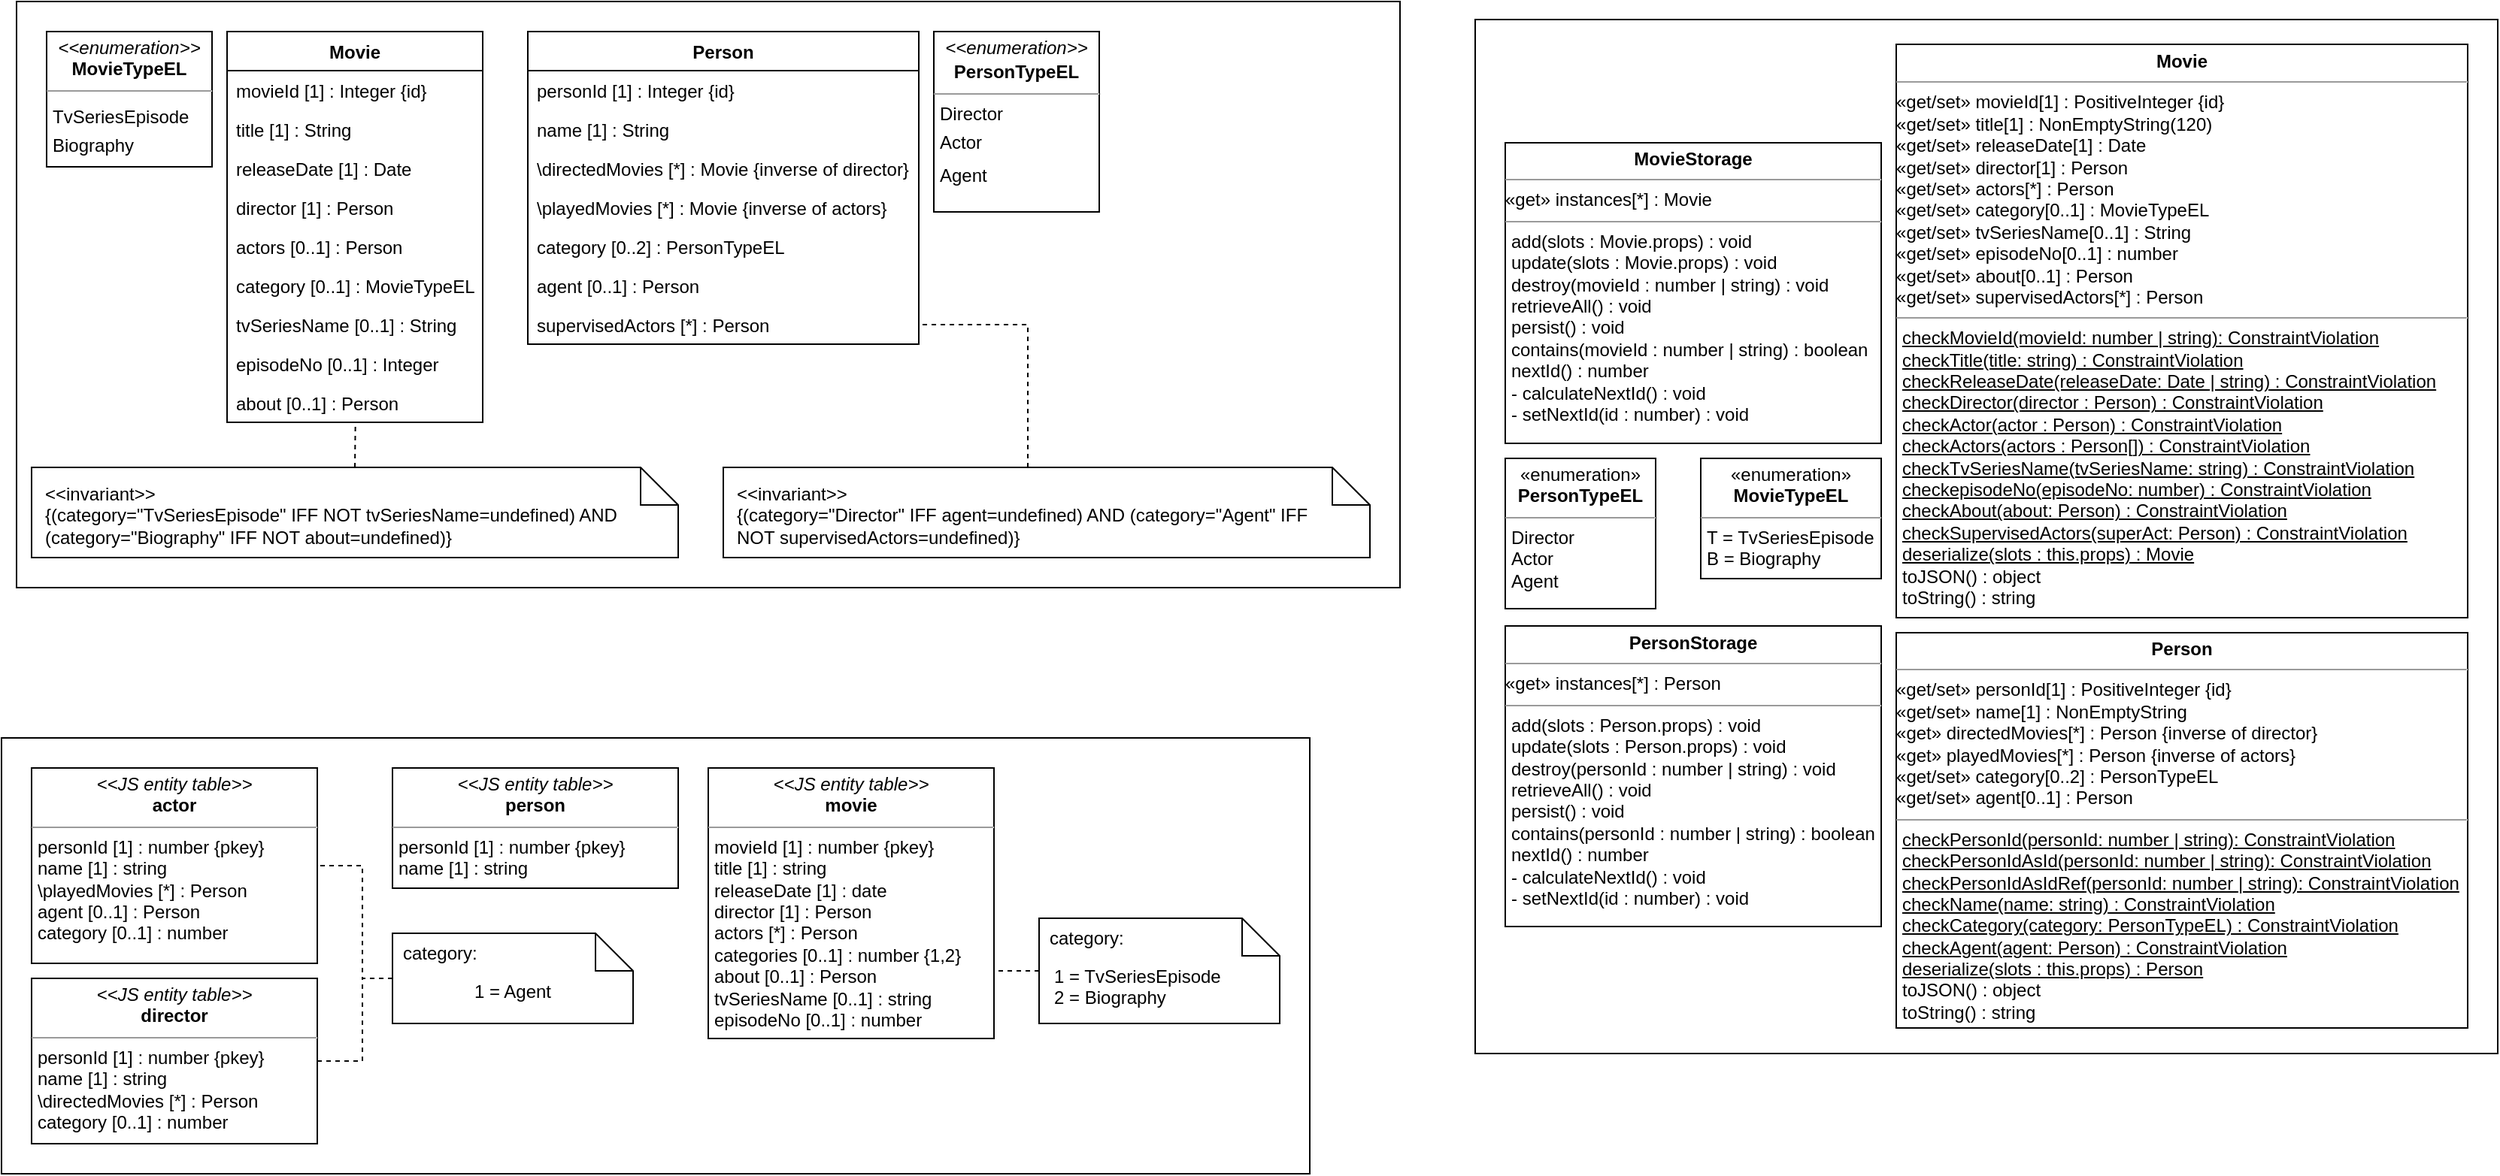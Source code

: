 <mxfile version="14.4.3" type="device"><diagram id="C5RBs43oDa-KdzZeNtuy" name="Page-1"><mxGraphModel dx="2370" dy="1370" grid="1" gridSize="10" guides="1" tooltips="1" connect="1" arrows="1" fold="1" page="1" pageScale="1" pageWidth="827" pageHeight="1169" math="0" shadow="0"><root><mxCell id="WIyWlLk6GJQsqaUBKTNV-0"/><mxCell id="WIyWlLk6GJQsqaUBKTNV-1" parent="WIyWlLk6GJQsqaUBKTNV-0"/><mxCell id="AiDLOVxyyyKSVVSem9uU-31" value="" style="rounded=0;whiteSpace=wrap;html=1;" vertex="1" parent="WIyWlLk6GJQsqaUBKTNV-1"><mxGeometry x="40" y="720" width="870" height="290" as="geometry"/></mxCell><mxCell id="AiDLOVxyyyKSVVSem9uU-30" value="" style="rounded=0;whiteSpace=wrap;html=1;" vertex="1" parent="WIyWlLk6GJQsqaUBKTNV-1"><mxGeometry x="1020" y="242" width="680" height="688" as="geometry"/></mxCell><mxCell id="AiDLOVxyyyKSVVSem9uU-29" value="" style="rounded=0;whiteSpace=wrap;html=1;" vertex="1" parent="WIyWlLk6GJQsqaUBKTNV-1"><mxGeometry x="50" y="230" width="920" height="390" as="geometry"/></mxCell><mxCell id="E2yYPZg1wh969ZT313KY-0" value="Movie" style="swimlane;fontStyle=1;childLayout=stackLayout;horizontal=1;startSize=26;fillColor=none;horizontalStack=0;resizeParent=1;resizeParentMax=0;resizeLast=0;collapsible=1;marginBottom=0;" parent="WIyWlLk6GJQsqaUBKTNV-1" vertex="1"><mxGeometry x="190" y="250" width="170" height="260" as="geometry"/></mxCell><mxCell id="E2yYPZg1wh969ZT313KY-1" value="movieId [1] : Integer {id}" style="text;strokeColor=none;fillColor=none;align=left;verticalAlign=top;spacingLeft=4;spacingRight=4;overflow=hidden;rotatable=0;points=[[0,0.5],[1,0.5]];portConstraint=eastwest;" parent="E2yYPZg1wh969ZT313KY-0" vertex="1"><mxGeometry y="26" width="170" height="26" as="geometry"/></mxCell><mxCell id="E2yYPZg1wh969ZT313KY-2" value="title [1] : String" style="text;strokeColor=none;fillColor=none;align=left;verticalAlign=top;spacingLeft=4;spacingRight=4;overflow=hidden;rotatable=0;points=[[0,0.5],[1,0.5]];portConstraint=eastwest;" parent="E2yYPZg1wh969ZT313KY-0" vertex="1"><mxGeometry y="52" width="170" height="26" as="geometry"/></mxCell><mxCell id="E2yYPZg1wh969ZT313KY-3" value="releaseDate [1] : Date" style="text;strokeColor=none;fillColor=none;align=left;verticalAlign=top;spacingLeft=4;spacingRight=4;overflow=hidden;rotatable=0;points=[[0,0.5],[1,0.5]];portConstraint=eastwest;" parent="E2yYPZg1wh969ZT313KY-0" vertex="1"><mxGeometry y="78" width="170" height="26" as="geometry"/></mxCell><mxCell id="E2yYPZg1wh969ZT313KY-18" value="director [1] : Person" style="text;strokeColor=none;fillColor=none;align=left;verticalAlign=top;spacingLeft=4;spacingRight=4;overflow=hidden;rotatable=0;points=[[0,0.5],[1,0.5]];portConstraint=eastwest;" parent="E2yYPZg1wh969ZT313KY-0" vertex="1"><mxGeometry y="104" width="170" height="26" as="geometry"/></mxCell><mxCell id="E2yYPZg1wh969ZT313KY-19" value="actors [0..1] : Person" style="text;strokeColor=none;fillColor=none;align=left;verticalAlign=top;spacingLeft=4;spacingRight=4;overflow=hidden;rotatable=0;points=[[0,0.5],[1,0.5]];portConstraint=eastwest;" parent="E2yYPZg1wh969ZT313KY-0" vertex="1"><mxGeometry y="130" width="170" height="26" as="geometry"/></mxCell><mxCell id="E2yYPZg1wh969ZT313KY-4" value="category [0..1] : MovieTypeEL" style="text;strokeColor=none;fillColor=none;align=left;verticalAlign=top;spacingLeft=4;spacingRight=4;overflow=hidden;rotatable=0;points=[[0,0.5],[1,0.5]];portConstraint=eastwest;" parent="E2yYPZg1wh969ZT313KY-0" vertex="1"><mxGeometry y="156" width="170" height="26" as="geometry"/></mxCell><mxCell id="E2yYPZg1wh969ZT313KY-7" value="tvSeriesName [0..1] : String" style="text;strokeColor=none;fillColor=none;align=left;verticalAlign=top;spacingLeft=4;spacingRight=4;overflow=hidden;rotatable=0;points=[[0,0.5],[1,0.5]];portConstraint=eastwest;" parent="E2yYPZg1wh969ZT313KY-0" vertex="1"><mxGeometry y="182" width="170" height="26" as="geometry"/></mxCell><mxCell id="E2yYPZg1wh969ZT313KY-5" value="episodeNo [0..1] : Integer" style="text;strokeColor=none;fillColor=none;align=left;verticalAlign=top;spacingLeft=4;spacingRight=4;overflow=hidden;rotatable=0;points=[[0,0.5],[1,0.5]];portConstraint=eastwest;" parent="E2yYPZg1wh969ZT313KY-0" vertex="1"><mxGeometry y="208" width="170" height="26" as="geometry"/></mxCell><mxCell id="E2yYPZg1wh969ZT313KY-6" value="about [0..1] : Person" style="text;strokeColor=none;fillColor=none;align=left;verticalAlign=top;spacingLeft=4;spacingRight=4;overflow=hidden;rotatable=0;points=[[0,0.5],[1,0.5]];portConstraint=eastwest;" parent="E2yYPZg1wh969ZT313KY-0" vertex="1"><mxGeometry y="234" width="170" height="26" as="geometry"/></mxCell><mxCell id="E2yYPZg1wh969ZT313KY-15" value="&lt;p style=&quot;margin: 0px ; margin-top: 4px ; text-align: center&quot;&gt;&lt;i&gt;&amp;lt;&amp;lt;enumeration&amp;gt;&amp;gt;&lt;/i&gt;&lt;br&gt;&lt;b&gt;MovieTypeEL&lt;/b&gt;&lt;/p&gt;&lt;hr size=&quot;1&quot;&gt;&lt;p style=&quot;margin: 0px 0px 0px 4px ; line-height: 190%&quot;&gt;TvSeriesEpisode&lt;/p&gt;&lt;p style=&quot;margin: 0px ; margin-left: 4px&quot;&gt;Biography&lt;/p&gt;" style="verticalAlign=top;align=left;overflow=fill;fontSize=12;fontFamily=Helvetica;html=1;" parent="WIyWlLk6GJQsqaUBKTNV-1" vertex="1"><mxGeometry x="70" y="250" width="110" height="90" as="geometry"/></mxCell><mxCell id="E2yYPZg1wh969ZT313KY-17" style="edgeStyle=orthogonalEdgeStyle;rounded=0;orthogonalLoop=1;jettySize=auto;html=1;exitX=0.5;exitY=0;exitDx=0;exitDy=0;exitPerimeter=0;entryX=0.502;entryY=1.026;entryDx=0;entryDy=0;entryPerimeter=0;dashed=1;endArrow=none;endFill=0;" parent="WIyWlLk6GJQsqaUBKTNV-1" source="E2yYPZg1wh969ZT313KY-16" target="E2yYPZg1wh969ZT313KY-6" edge="1"><mxGeometry relative="1" as="geometry"/></mxCell><mxCell id="E2yYPZg1wh969ZT313KY-16" value="&amp;lt;&amp;lt;invariant&amp;gt;&amp;gt;&lt;br&gt;{(category=&quot;TvSeriesEpisode&quot; IFF NOT tvSeriesName=undefined) AND (category=&quot;Biography&quot; IFF NOT about=undefined)}" style="shape=note2;boundedLbl=1;whiteSpace=wrap;html=1;size=25;verticalAlign=top;align=left;spacingLeft=7;spacingTop=-21;" parent="WIyWlLk6GJQsqaUBKTNV-1" vertex="1"><mxGeometry x="60" y="540" width="430" height="60" as="geometry"/></mxCell><mxCell id="E2yYPZg1wh969ZT313KY-25" value="Person" style="swimlane;fontStyle=1;childLayout=stackLayout;horizontal=1;startSize=26;fillColor=none;horizontalStack=0;resizeParent=1;resizeParentMax=0;resizeLast=0;collapsible=1;marginBottom=0;align=center;" parent="WIyWlLk6GJQsqaUBKTNV-1" vertex="1"><mxGeometry x="390" y="250" width="260" height="208" as="geometry"/></mxCell><mxCell id="E2yYPZg1wh969ZT313KY-26" value="personId [1] : Integer {id}" style="text;strokeColor=none;fillColor=none;align=left;verticalAlign=top;spacingLeft=4;spacingRight=4;overflow=hidden;rotatable=0;points=[[0,0.5],[1,0.5]];portConstraint=eastwest;" parent="E2yYPZg1wh969ZT313KY-25" vertex="1"><mxGeometry y="26" width="260" height="26" as="geometry"/></mxCell><mxCell id="E2yYPZg1wh969ZT313KY-27" value="name [1] : String" style="text;strokeColor=none;fillColor=none;align=left;verticalAlign=top;spacingLeft=4;spacingRight=4;overflow=hidden;rotatable=0;points=[[0,0.5],[1,0.5]];portConstraint=eastwest;" parent="E2yYPZg1wh969ZT313KY-25" vertex="1"><mxGeometry y="52" width="260" height="26" as="geometry"/></mxCell><mxCell id="E2yYPZg1wh969ZT313KY-33" value="\directedMovies [*] : Movie {inverse of director}" style="text;strokeColor=none;fillColor=none;align=left;verticalAlign=top;spacingLeft=4;spacingRight=4;overflow=hidden;rotatable=0;points=[[0,0.5],[1,0.5]];portConstraint=eastwest;" parent="E2yYPZg1wh969ZT313KY-25" vertex="1"><mxGeometry y="78" width="260" height="26" as="geometry"/></mxCell><mxCell id="E2yYPZg1wh969ZT313KY-34" value="\playedMovies [*] : Movie {inverse of actors}" style="text;strokeColor=none;fillColor=none;align=left;verticalAlign=top;spacingLeft=4;spacingRight=4;overflow=hidden;rotatable=0;points=[[0,0.5],[1,0.5]];portConstraint=eastwest;" parent="E2yYPZg1wh969ZT313KY-25" vertex="1"><mxGeometry y="104" width="260" height="26" as="geometry"/></mxCell><mxCell id="E2yYPZg1wh969ZT313KY-29" value="category [0..2] : PersonTypeEL" style="text;strokeColor=none;fillColor=none;align=left;verticalAlign=top;spacingLeft=4;spacingRight=4;overflow=hidden;rotatable=0;points=[[0,0.5],[1,0.5]];portConstraint=eastwest;" parent="E2yYPZg1wh969ZT313KY-25" vertex="1"><mxGeometry y="130" width="260" height="26" as="geometry"/></mxCell><mxCell id="E2yYPZg1wh969ZT313KY-31" value="agent [0..1] : Person" style="text;strokeColor=none;fillColor=none;align=left;verticalAlign=top;spacingLeft=4;spacingRight=4;overflow=hidden;rotatable=0;points=[[0,0.5],[1,0.5]];portConstraint=eastwest;" parent="E2yYPZg1wh969ZT313KY-25" vertex="1"><mxGeometry y="156" width="260" height="26" as="geometry"/></mxCell><mxCell id="E2yYPZg1wh969ZT313KY-32" value="supervisedActors [*] : Person" style="text;strokeColor=none;fillColor=none;align=left;verticalAlign=top;spacingLeft=4;spacingRight=4;overflow=hidden;rotatable=0;points=[[0,0.5],[1,0.5]];portConstraint=eastwest;" parent="E2yYPZg1wh969ZT313KY-25" vertex="1"><mxGeometry y="182" width="260" height="26" as="geometry"/></mxCell><mxCell id="E2yYPZg1wh969ZT313KY-30" value="&lt;p style=&quot;margin: 4px 0px 0px ; text-align: center ; line-height: 130%&quot;&gt;&lt;i&gt;&amp;lt;&amp;lt;enumeration&amp;gt;&amp;gt;&lt;/i&gt;&lt;br&gt;&lt;b&gt;PersonTypeEL&lt;/b&gt;&lt;/p&gt;&lt;hr size=&quot;1&quot;&gt;&lt;p style=&quot;margin: 0px 0px 0px 4px ; line-height: 120%&quot;&gt;Director&lt;/p&gt;&lt;p style=&quot;margin: 0px 0px 0px 4px ; line-height: 190%&quot;&gt;&lt;span style=&quot;line-height: 60%&quot;&gt;Actor&lt;/span&gt;&lt;/p&gt;&lt;p style=&quot;margin: 0px 0px 0px 4px ; line-height: 190%&quot;&gt;&lt;span style=&quot;line-height: 60%&quot;&gt;Agent&lt;/span&gt;&lt;/p&gt;" style="verticalAlign=top;align=left;overflow=fill;fontSize=12;fontFamily=Helvetica;html=1;" parent="WIyWlLk6GJQsqaUBKTNV-1" vertex="1"><mxGeometry x="660" y="250" width="110" height="120" as="geometry"/></mxCell><mxCell id="E2yYPZg1wh969ZT313KY-37" style="edgeStyle=orthogonalEdgeStyle;rounded=0;orthogonalLoop=1;jettySize=auto;html=1;exitX=0;exitY=0;exitDx=202.5;exitDy=0;exitPerimeter=0;entryX=1;entryY=0.5;entryDx=0;entryDy=0;dashed=1;endArrow=none;endFill=0;" parent="WIyWlLk6GJQsqaUBKTNV-1" source="E2yYPZg1wh969ZT313KY-36" target="E2yYPZg1wh969ZT313KY-32" edge="1"><mxGeometry relative="1" as="geometry"/></mxCell><mxCell id="E2yYPZg1wh969ZT313KY-36" value="&amp;lt;&amp;lt;invariant&amp;gt;&amp;gt;&lt;br&gt;{(category=&quot;Director&quot; IFF agent=undefined) AND (category=&quot;Agent&quot; IFF &lt;br&gt;NOT supervisedActors=undefined)}" style="shape=note2;boundedLbl=1;whiteSpace=wrap;html=1;size=25;verticalAlign=top;align=left;spacingLeft=7;spacingTop=-21;" parent="WIyWlLk6GJQsqaUBKTNV-1" vertex="1"><mxGeometry x="520" y="540" width="430" height="60" as="geometry"/></mxCell><mxCell id="AiDLOVxyyyKSVVSem9uU-4" value="&lt;p style=&quot;margin: 0px ; margin-top: 4px ; text-align: center&quot;&gt;&lt;i&gt;&amp;lt;&amp;lt;JS entity table&amp;gt;&amp;gt;&lt;/i&gt;&lt;br&gt;&lt;b&gt;person&lt;/b&gt;&lt;/p&gt;&lt;hr size=&quot;1&quot;&gt;&lt;p style=&quot;margin: 0px ; margin-left: 4px&quot;&gt;personId [1] : number {pkey}&lt;/p&gt;&lt;p style=&quot;margin: 0px ; margin-left: 4px&quot;&gt;name [1] : string&lt;/p&gt;" style="verticalAlign=top;align=left;overflow=fill;fontSize=12;fontFamily=Helvetica;html=1;" vertex="1" parent="WIyWlLk6GJQsqaUBKTNV-1"><mxGeometry x="300" y="740" width="190" height="80" as="geometry"/></mxCell><mxCell id="AiDLOVxyyyKSVVSem9uU-5" value="&lt;p style=&quot;margin: 0px ; margin-top: 4px ; text-align: center&quot;&gt;&lt;i&gt;&amp;lt;&amp;lt;JS entity table&amp;gt;&amp;gt;&lt;/i&gt;&lt;br&gt;&lt;b&gt;actor&lt;/b&gt;&lt;/p&gt;&lt;hr size=&quot;1&quot;&gt;&lt;p style=&quot;margin: 0px ; margin-left: 4px&quot;&gt;personId [1] : number {pkey}&lt;/p&gt;&lt;p style=&quot;margin: 0px ; margin-left: 4px&quot;&gt;name [1] : string&lt;/p&gt;&lt;p style=&quot;margin: 0px ; margin-left: 4px&quot;&gt;\playedMovies [*] : Person&lt;/p&gt;&lt;p style=&quot;margin: 0px ; margin-left: 4px&quot;&gt;agent [0..1] : Person&lt;/p&gt;&lt;p style=&quot;margin: 0px ; margin-left: 4px&quot;&gt;category [0..1] : number&lt;/p&gt;" style="verticalAlign=top;align=left;overflow=fill;fontSize=12;fontFamily=Helvetica;html=1;" vertex="1" parent="WIyWlLk6GJQsqaUBKTNV-1"><mxGeometry x="60" y="740" width="190" height="130" as="geometry"/></mxCell><mxCell id="AiDLOVxyyyKSVVSem9uU-6" value="&lt;p style=&quot;margin: 0px ; margin-top: 4px ; text-align: center&quot;&gt;&lt;i&gt;&amp;lt;&amp;lt;JS entity table&amp;gt;&amp;gt;&lt;/i&gt;&lt;br&gt;&lt;b&gt;director&lt;/b&gt;&lt;/p&gt;&lt;hr size=&quot;1&quot;&gt;&lt;p style=&quot;margin: 0px ; margin-left: 4px&quot;&gt;personId [1] : number {pkey}&lt;/p&gt;&lt;p style=&quot;margin: 0px ; margin-left: 4px&quot;&gt;name [1] : string&lt;/p&gt;&lt;p style=&quot;margin: 0px ; margin-left: 4px&quot;&gt;\directedMovies [*] : Person&lt;/p&gt;&lt;p style=&quot;margin: 0px ; margin-left: 4px&quot;&gt;category [0..1] : number&lt;/p&gt;" style="verticalAlign=top;align=left;overflow=fill;fontSize=12;fontFamily=Helvetica;html=1;" vertex="1" parent="WIyWlLk6GJQsqaUBKTNV-1"><mxGeometry x="60" y="880" width="190" height="110" as="geometry"/></mxCell><mxCell id="AiDLOVxyyyKSVVSem9uU-10" style="edgeStyle=orthogonalEdgeStyle;rounded=0;orthogonalLoop=1;jettySize=auto;html=1;exitX=0;exitY=0.5;exitDx=0;exitDy=0;exitPerimeter=0;entryX=1;entryY=0.5;entryDx=0;entryDy=0;dashed=1;endArrow=none;endFill=0;" edge="1" parent="WIyWlLk6GJQsqaUBKTNV-1" source="AiDLOVxyyyKSVVSem9uU-8" target="AiDLOVxyyyKSVVSem9uU-6"><mxGeometry relative="1" as="geometry"><Array as="points"><mxPoint x="280" y="880"/><mxPoint x="280" y="935"/></Array></mxGeometry></mxCell><mxCell id="AiDLOVxyyyKSVVSem9uU-11" style="edgeStyle=orthogonalEdgeStyle;rounded=0;orthogonalLoop=1;jettySize=auto;html=1;exitX=0;exitY=0.5;exitDx=0;exitDy=0;exitPerimeter=0;entryX=1;entryY=0.5;entryDx=0;entryDy=0;dashed=1;endArrow=none;endFill=0;" edge="1" parent="WIyWlLk6GJQsqaUBKTNV-1" source="AiDLOVxyyyKSVVSem9uU-8" target="AiDLOVxyyyKSVVSem9uU-5"><mxGeometry relative="1" as="geometry"><Array as="points"><mxPoint x="280" y="880"/><mxPoint x="280" y="805"/></Array></mxGeometry></mxCell><mxCell id="AiDLOVxyyyKSVVSem9uU-8" value="1 = Agent" style="shape=note2;boundedLbl=1;whiteSpace=wrap;html=1;size=25;verticalAlign=top;align=center;" vertex="1" parent="WIyWlLk6GJQsqaUBKTNV-1"><mxGeometry x="300" y="850" width="160" height="60" as="geometry"/></mxCell><mxCell id="AiDLOVxyyyKSVVSem9uU-9" value="category:" style="resizeWidth=1;part=1;strokeColor=none;fillColor=none;align=left;spacingLeft=5;" vertex="1" parent="AiDLOVxyyyKSVVSem9uU-8"><mxGeometry width="160" height="25" relative="1" as="geometry"/></mxCell><mxCell id="AiDLOVxyyyKSVVSem9uU-12" value="&lt;p style=&quot;margin: 0px ; margin-top: 4px ; text-align: center&quot;&gt;&lt;i&gt;&amp;lt;&amp;lt;JS entity table&amp;gt;&amp;gt;&lt;/i&gt;&lt;br&gt;&lt;b&gt;movie&lt;/b&gt;&lt;/p&gt;&lt;hr size=&quot;1&quot;&gt;&lt;p style=&quot;margin: 0px ; margin-left: 4px&quot;&gt;movieId [1] : number {pkey}&lt;/p&gt;&lt;p style=&quot;margin: 0px ; margin-left: 4px&quot;&gt;title [1] : string&lt;/p&gt;&lt;p style=&quot;margin: 0px ; margin-left: 4px&quot;&gt;releaseDate [1] : date&lt;/p&gt;&lt;p style=&quot;margin: 0px ; margin-left: 4px&quot;&gt;director [1] : Person&lt;/p&gt;&lt;p style=&quot;margin: 0px ; margin-left: 4px&quot;&gt;actors [*] : Person&lt;/p&gt;&lt;p style=&quot;margin: 0px ; margin-left: 4px&quot;&gt;categories [0..1] : number {1,2}&lt;/p&gt;&lt;p style=&quot;margin: 0px ; margin-left: 4px&quot;&gt;about [0..1] : Person&lt;/p&gt;&lt;p style=&quot;margin: 0px ; margin-left: 4px&quot;&gt;tvSeriesName [0..1] : string&lt;/p&gt;&lt;p style=&quot;margin: 0px ; margin-left: 4px&quot;&gt;episodeNo [0..1] : number&lt;/p&gt;" style="verticalAlign=top;align=left;overflow=fill;fontSize=12;fontFamily=Helvetica;html=1;" vertex="1" parent="WIyWlLk6GJQsqaUBKTNV-1"><mxGeometry x="510" y="740" width="190" height="180" as="geometry"/></mxCell><mxCell id="AiDLOVxyyyKSVVSem9uU-15" style="edgeStyle=orthogonalEdgeStyle;rounded=0;orthogonalLoop=1;jettySize=auto;html=1;exitX=0;exitY=0.5;exitDx=0;exitDy=0;exitPerimeter=0;entryX=1;entryY=0.75;entryDx=0;entryDy=0;dashed=1;endArrow=none;endFill=0;" edge="1" parent="WIyWlLk6GJQsqaUBKTNV-1" source="AiDLOVxyyyKSVVSem9uU-13" target="AiDLOVxyyyKSVVSem9uU-12"><mxGeometry relative="1" as="geometry"/></mxCell><mxCell id="AiDLOVxyyyKSVVSem9uU-13" value="1 = TvSeriesEpisode&lt;br&gt;2 = Biography" style="shape=note2;boundedLbl=1;whiteSpace=wrap;html=1;size=25;verticalAlign=top;align=left;spacingLeft=8;" vertex="1" parent="WIyWlLk6GJQsqaUBKTNV-1"><mxGeometry x="730" y="840" width="160" height="70" as="geometry"/></mxCell><mxCell id="AiDLOVxyyyKSVVSem9uU-14" value="category:" style="resizeWidth=1;part=1;strokeColor=none;fillColor=none;align=left;spacingLeft=5;" vertex="1" parent="AiDLOVxyyyKSVVSem9uU-13"><mxGeometry width="160" height="25" relative="1" as="geometry"/></mxCell><mxCell id="AiDLOVxyyyKSVVSem9uU-16" value="&lt;p style=&quot;margin: 0px ; margin-top: 4px ; text-align: center&quot;&gt;&lt;b&gt;Movie&lt;/b&gt;&lt;/p&gt;&lt;hr size=&quot;1&quot;&gt;&lt;p style=&quot;margin: 0px ; margin-left: 4px&quot;&gt;&lt;/p&gt;&lt;span style=&quot;text-align: center&quot;&gt;«get/set» m&lt;/span&gt;&lt;span&gt;ovieId[1] : PositiveInteger {id}&lt;br&gt;&lt;/span&gt;&lt;span style=&quot;text-align: center&quot;&gt;«&lt;/span&gt;&lt;span style=&quot;text-align: center&quot;&gt;get/set»&amp;nbsp;&lt;/span&gt;&lt;span&gt;title[1] : NonEmptyString(120)&lt;/span&gt;&lt;span style=&quot;text-align: center&quot;&gt;&lt;br&gt;&lt;/span&gt;&lt;span style=&quot;text-align: center&quot;&gt;«&lt;/span&gt;&lt;span style=&quot;text-align: center&quot;&gt;get/set»&amp;nbsp;&lt;/span&gt;&lt;span&gt;releaseDate[1] : Date&lt;/span&gt;&lt;span style=&quot;text-align: center&quot;&gt;&lt;br&gt;&lt;/span&gt;&lt;span style=&quot;text-align: center&quot;&gt;«&lt;/span&gt;&lt;span style=&quot;text-align: center&quot;&gt;get/set»&amp;nbsp;&lt;/span&gt;&lt;span&gt;director[1] : Person&lt;/span&gt;&lt;span style=&quot;text-align: center&quot;&gt;&lt;br&gt;&lt;/span&gt;&lt;span style=&quot;text-align: center&quot;&gt;«&lt;/span&gt;&lt;span style=&quot;text-align: center&quot;&gt;get/set»&amp;nbsp;&lt;/span&gt;&lt;span&gt;actors[*] : Person&lt;br&gt;&lt;/span&gt;&lt;span style=&quot;text-align: center&quot;&gt;«&lt;/span&gt;&lt;span style=&quot;text-align: center&quot;&gt;get/set» category[0..1] : MovieTypeEL&lt;/span&gt;&lt;span style=&quot;text-align: center&quot;&gt;&lt;br&gt;&lt;/span&gt;&lt;span style=&quot;text-align: center&quot;&gt;«&lt;/span&gt;&lt;span style=&quot;text-align: center&quot;&gt;get/set» tvSeriesName[0..1] : String&lt;br&gt;&lt;/span&gt;&lt;span style=&quot;text-align: center&quot;&gt;«&lt;/span&gt;&lt;span style=&quot;text-align: center&quot;&gt;get/set» episodeNo[0..1] : number&lt;br&gt;&lt;/span&gt;&lt;span style=&quot;text-align: center&quot;&gt;«&lt;/span&gt;&lt;span style=&quot;text-align: center&quot;&gt;get/set» about[0..1] : Person&lt;br&gt;&lt;/span&gt;&lt;span style=&quot;text-align: center&quot;&gt;«&lt;/span&gt;&lt;span style=&quot;text-align: center&quot;&gt;get/set» supervisedActors[*] : Person&lt;/span&gt;&lt;span style=&quot;text-align: center&quot;&gt;&lt;br&gt;&lt;/span&gt;&lt;hr size=&quot;1&quot;&gt;&lt;p style=&quot;margin: 0px ; margin-left: 4px&quot;&gt;&lt;u&gt;checkMovieId(movieId: number | string): ConstraintViolation&lt;/u&gt;&lt;/p&gt;&lt;p style=&quot;margin: 0px ; margin-left: 4px&quot;&gt;&lt;u&gt;checkTitle(title: string) : ConstraintViolation&lt;/u&gt;&lt;/p&gt;&lt;p style=&quot;margin: 0px ; margin-left: 4px&quot;&gt;&lt;u&gt;checkReleaseDate(releaseDate: Date | string) : ConstraintViolation&lt;/u&gt;&lt;/p&gt;&lt;p style=&quot;margin: 0px ; margin-left: 4px&quot;&gt;&lt;u&gt;checkDirector(director : Person) : ConstraintViolation&lt;/u&gt;&lt;/p&gt;&lt;p style=&quot;margin: 0px ; margin-left: 4px&quot;&gt;&lt;u&gt;checkActor(actor : Person) : ConstraintViolation&lt;/u&gt;&lt;/p&gt;&lt;p style=&quot;margin: 0px ; margin-left: 4px&quot;&gt;&lt;u&gt;checkActors(actors : Person[]) : ConstraintViolation&lt;/u&gt;&lt;/p&gt;&lt;p style=&quot;margin: 0px 0px 0px 4px&quot;&gt;&lt;u&gt;checkT&lt;/u&gt;&lt;span style=&quot;text-align: center&quot;&gt;&lt;u&gt;vSeriesName&lt;/u&gt;&lt;/span&gt;&lt;u&gt;(tvSeriesName: string) : ConstraintViolation&lt;/u&gt;&lt;br&gt;&lt;/p&gt;&lt;p style=&quot;margin: 0px 0px 0px 4px&quot;&gt;&lt;u&gt;checkepisodeNo(episodeNo: number) : ConstraintViolation&lt;/u&gt;&lt;/p&gt;&lt;p style=&quot;margin: 0px 0px 0px 4px&quot;&gt;&lt;u&gt;checkAbout(about: Person) : ConstraintViolation&lt;/u&gt;&lt;u&gt;&lt;br&gt;&lt;/u&gt;&lt;/p&gt;&lt;p style=&quot;margin: 0px 0px 0px 4px&quot;&gt;&lt;u&gt;checkSupervisedActors(superAct: Person) : ConstraintViolation&lt;/u&gt;&lt;u&gt;&lt;br&gt;&lt;/u&gt;&lt;/p&gt;&lt;p style=&quot;margin: 0px ; margin-left: 4px&quot;&gt;&lt;u&gt;deserialize(slots : this.props) : Movie&lt;/u&gt;&lt;/p&gt;&lt;p style=&quot;margin: 0px ; margin-left: 4px&quot;&gt;toJSON() : object&lt;/p&gt;&lt;p style=&quot;margin: 0px ; margin-left: 4px&quot;&gt;toString() : string&lt;/p&gt;" style="verticalAlign=top;align=left;overflow=fill;fontSize=12;fontFamily=Helvetica;html=1;" vertex="1" parent="WIyWlLk6GJQsqaUBKTNV-1"><mxGeometry x="1300" y="258.5" width="380" height="381.5" as="geometry"/></mxCell><mxCell id="AiDLOVxyyyKSVVSem9uU-17" value="&lt;p style=&quot;margin: 0px ; margin-top: 4px ; text-align: center&quot;&gt;&lt;b&gt;MovieStorage&lt;/b&gt;&lt;/p&gt;&lt;hr size=&quot;1&quot;&gt;&lt;p style=&quot;margin: 0px ; margin-left: 4px&quot;&gt;&lt;/p&gt;&lt;span style=&quot;text-align: center&quot;&gt;«get» instances[*] : Movie&lt;/span&gt;&lt;span style=&quot;text-align: center&quot;&gt;&lt;br&gt;&lt;/span&gt;&lt;hr size=&quot;1&quot;&gt;&lt;p style=&quot;margin: 0px ; margin-left: 4px&quot;&gt;add(slots : Movie.props) : void&lt;/p&gt;&lt;p style=&quot;margin: 0px ; margin-left: 4px&quot;&gt;update(slots : Movie.props) : void&lt;/p&gt;&lt;p style=&quot;margin: 0px ; margin-left: 4px&quot;&gt;destroy(movieId : number | string) : void&lt;/p&gt;&lt;p style=&quot;margin: 0px ; margin-left: 4px&quot;&gt;retrieveAll() : void&lt;/p&gt;&lt;p style=&quot;margin: 0px ; margin-left: 4px&quot;&gt;persist() : void&lt;/p&gt;&lt;p style=&quot;margin: 0px ; margin-left: 4px&quot;&gt;contains(movieId : number | string) : boolean&lt;/p&gt;&lt;p style=&quot;margin: 0px ; margin-left: 4px&quot;&gt;nextId() : number&lt;/p&gt;&lt;p style=&quot;margin: 0px ; margin-left: 4px&quot;&gt;- calculateNextId() : void&lt;/p&gt;&lt;p style=&quot;margin: 0px ; margin-left: 4px&quot;&gt;- setNextId(id : number) : void&lt;/p&gt;" style="verticalAlign=top;align=left;overflow=fill;fontSize=12;fontFamily=Helvetica;html=1;" vertex="1" parent="WIyWlLk6GJQsqaUBKTNV-1"><mxGeometry x="1040" y="324" width="250" height="200" as="geometry"/></mxCell><mxCell id="AiDLOVxyyyKSVVSem9uU-18" value="&lt;p style=&quot;margin: 0px ; margin-top: 4px ; text-align: center&quot;&gt;&lt;b&gt;Person&lt;/b&gt;&lt;/p&gt;&lt;hr size=&quot;1&quot;&gt;&lt;p style=&quot;margin: 0px ; margin-left: 4px&quot;&gt;&lt;/p&gt;&lt;span style=&quot;text-align: center&quot;&gt;«get/set» person&lt;/span&gt;&lt;span&gt;Id[1] : PositiveInteger {id}&lt;br&gt;&lt;/span&gt;&lt;span style=&quot;text-align: center&quot;&gt;«&lt;/span&gt;&lt;span style=&quot;text-align: center&quot;&gt;get/set»&amp;nbsp;&lt;/span&gt;&lt;span&gt;name[1] : NonEmptyString&lt;br&gt;&lt;/span&gt;&lt;span style=&quot;text-align: center&quot;&gt;«&lt;/span&gt;&lt;span style=&quot;text-align: center&quot;&gt;get» directedMovies[*] : Person {inverse of director}&lt;br&gt;&lt;/span&gt;&lt;span style=&quot;text-align: center&quot;&gt;«&lt;/span&gt;&lt;span style=&quot;text-align: center&quot;&gt;get» playedMovies[*] : Person {inverse of actors}&lt;br&gt;&lt;/span&gt;&lt;span style=&quot;text-align: center&quot;&gt;«&lt;/span&gt;&lt;span style=&quot;text-align: center&quot;&gt;get/set» category[0..2] : PersonTypeEL&lt;br&gt;&lt;/span&gt;&lt;span style=&quot;text-align: center&quot;&gt;«get/set» agent[0..1] : Person&lt;/span&gt;&lt;span style=&quot;text-align: center&quot;&gt;&lt;br&gt;&lt;/span&gt;&lt;hr size=&quot;1&quot;&gt;&lt;p style=&quot;margin: 0px ; margin-left: 4px&quot;&gt;&lt;u&gt;checkPersonId(personId: number | string): ConstraintViolation&lt;/u&gt;&lt;/p&gt;&lt;p style=&quot;margin: 0px ; margin-left: 4px&quot;&gt;&lt;u&gt;checkPersonIdAsId(personId: number | string): ConstraintViolation&lt;/u&gt;&lt;u&gt;&lt;br&gt;&lt;/u&gt;&lt;/p&gt;&lt;p style=&quot;margin: 0px ; margin-left: 4px&quot;&gt;&lt;u&gt;checkPersonIdAsIdRef(personId: number | string): ConstraintViolation&lt;/u&gt;&lt;u&gt;&lt;br&gt;&lt;/u&gt;&lt;/p&gt;&lt;p style=&quot;margin: 0px ; margin-left: 4px&quot;&gt;&lt;u&gt;checkName(name: string) : ConstraintViolation&lt;/u&gt;&lt;/p&gt;&lt;p style=&quot;margin: 0px ; margin-left: 4px&quot;&gt;&lt;u&gt;checkCategory(category: PersonTypeEL) : ConstraintViolation&lt;/u&gt;&lt;u&gt;&lt;br&gt;&lt;/u&gt;&lt;/p&gt;&lt;p style=&quot;margin: 0px ; margin-left: 4px&quot;&gt;&lt;u&gt;checkAgent(agent: Person) : ConstraintViolation&lt;/u&gt;&lt;u&gt;&lt;br&gt;&lt;/u&gt;&lt;/p&gt;&lt;p style=&quot;margin: 0px ; margin-left: 4px&quot;&gt;&lt;u&gt;deserialize(slots : this.props) : Person&lt;/u&gt;&lt;/p&gt;&lt;p style=&quot;margin: 0px ; margin-left: 4px&quot;&gt;toJSON() : object&lt;/p&gt;&lt;p style=&quot;margin: 0px ; margin-left: 4px&quot;&gt;toString() : string&lt;/p&gt;" style="verticalAlign=top;align=left;overflow=fill;fontSize=12;fontFamily=Helvetica;html=1;" vertex="1" parent="WIyWlLk6GJQsqaUBKTNV-1"><mxGeometry x="1300" y="650" width="380" height="263" as="geometry"/></mxCell><mxCell id="AiDLOVxyyyKSVVSem9uU-19" value="&lt;p style=&quot;margin: 0px ; margin-top: 4px ; text-align: center&quot;&gt;&lt;b&gt;PersonStorage&lt;/b&gt;&lt;/p&gt;&lt;hr size=&quot;1&quot;&gt;&lt;p style=&quot;margin: 0px ; margin-left: 4px&quot;&gt;&lt;/p&gt;&lt;span style=&quot;text-align: center&quot;&gt;«get» instances[*] : Person&lt;/span&gt;&lt;span style=&quot;text-align: center&quot;&gt;&lt;br&gt;&lt;/span&gt;&lt;hr size=&quot;1&quot;&gt;&lt;p style=&quot;margin: 0px ; margin-left: 4px&quot;&gt;add(slots : Person.props) : void&lt;/p&gt;&lt;p style=&quot;margin: 0px ; margin-left: 4px&quot;&gt;update(slots : Person.props) : void&lt;/p&gt;&lt;p style=&quot;margin: 0px ; margin-left: 4px&quot;&gt;destroy(personId : number | string) : void&lt;/p&gt;&lt;p style=&quot;margin: 0px ; margin-left: 4px&quot;&gt;retrieveAll() : void&lt;/p&gt;&lt;p style=&quot;margin: 0px ; margin-left: 4px&quot;&gt;persist() : void&lt;/p&gt;&lt;p style=&quot;margin: 0px ; margin-left: 4px&quot;&gt;contains(personId : number | string) : boolean&lt;/p&gt;&lt;p style=&quot;margin: 0px ; margin-left: 4px&quot;&gt;nextId() : number&lt;/p&gt;&lt;p style=&quot;margin: 0px ; margin-left: 4px&quot;&gt;- calculateNextId() : void&lt;/p&gt;&lt;p style=&quot;margin: 0px ; margin-left: 4px&quot;&gt;- setNextId(id : number) : void&lt;/p&gt;" style="verticalAlign=top;align=left;overflow=fill;fontSize=12;fontFamily=Helvetica;html=1;" vertex="1" parent="WIyWlLk6GJQsqaUBKTNV-1"><mxGeometry x="1040" y="645.5" width="250" height="200" as="geometry"/></mxCell><mxCell id="AiDLOVxyyyKSVVSem9uU-27" value="&lt;p style=&quot;margin: 0px ; margin-top: 4px ; text-align: center&quot;&gt;«enumeration»&lt;br&gt;&lt;b&gt;MovieTypeEL&lt;/b&gt;&lt;/p&gt;&lt;hr size=&quot;1&quot;&gt;&lt;p style=&quot;margin: 0px ; margin-left: 4px&quot;&gt;T = TvSeriesEpisode&lt;/p&gt;&lt;p style=&quot;margin: 0px ; margin-left: 4px&quot;&gt;B = Biography&lt;/p&gt;" style="verticalAlign=top;align=left;overflow=fill;fontSize=12;fontFamily=Helvetica;html=1;" vertex="1" parent="WIyWlLk6GJQsqaUBKTNV-1"><mxGeometry x="1170" y="534" width="120" height="80" as="geometry"/></mxCell><mxCell id="AiDLOVxyyyKSVVSem9uU-28" value="&lt;p style=&quot;margin: 0px ; margin-top: 4px ; text-align: center&quot;&gt;«enumeration»&lt;br&gt;&lt;b&gt;PersonTypeEL&lt;/b&gt;&lt;/p&gt;&lt;hr size=&quot;1&quot;&gt;&lt;p style=&quot;margin: 0px ; margin-left: 4px&quot;&gt;Director&lt;/p&gt;&lt;p style=&quot;margin: 0px ; margin-left: 4px&quot;&gt;Actor&lt;/p&gt;&lt;p style=&quot;margin: 0px ; margin-left: 4px&quot;&gt;Agent&lt;br&gt;&lt;/p&gt;" style="verticalAlign=top;align=left;overflow=fill;fontSize=12;fontFamily=Helvetica;html=1;" vertex="1" parent="WIyWlLk6GJQsqaUBKTNV-1"><mxGeometry x="1040" y="534" width="100" height="100" as="geometry"/></mxCell></root></mxGraphModel></diagram></mxfile>